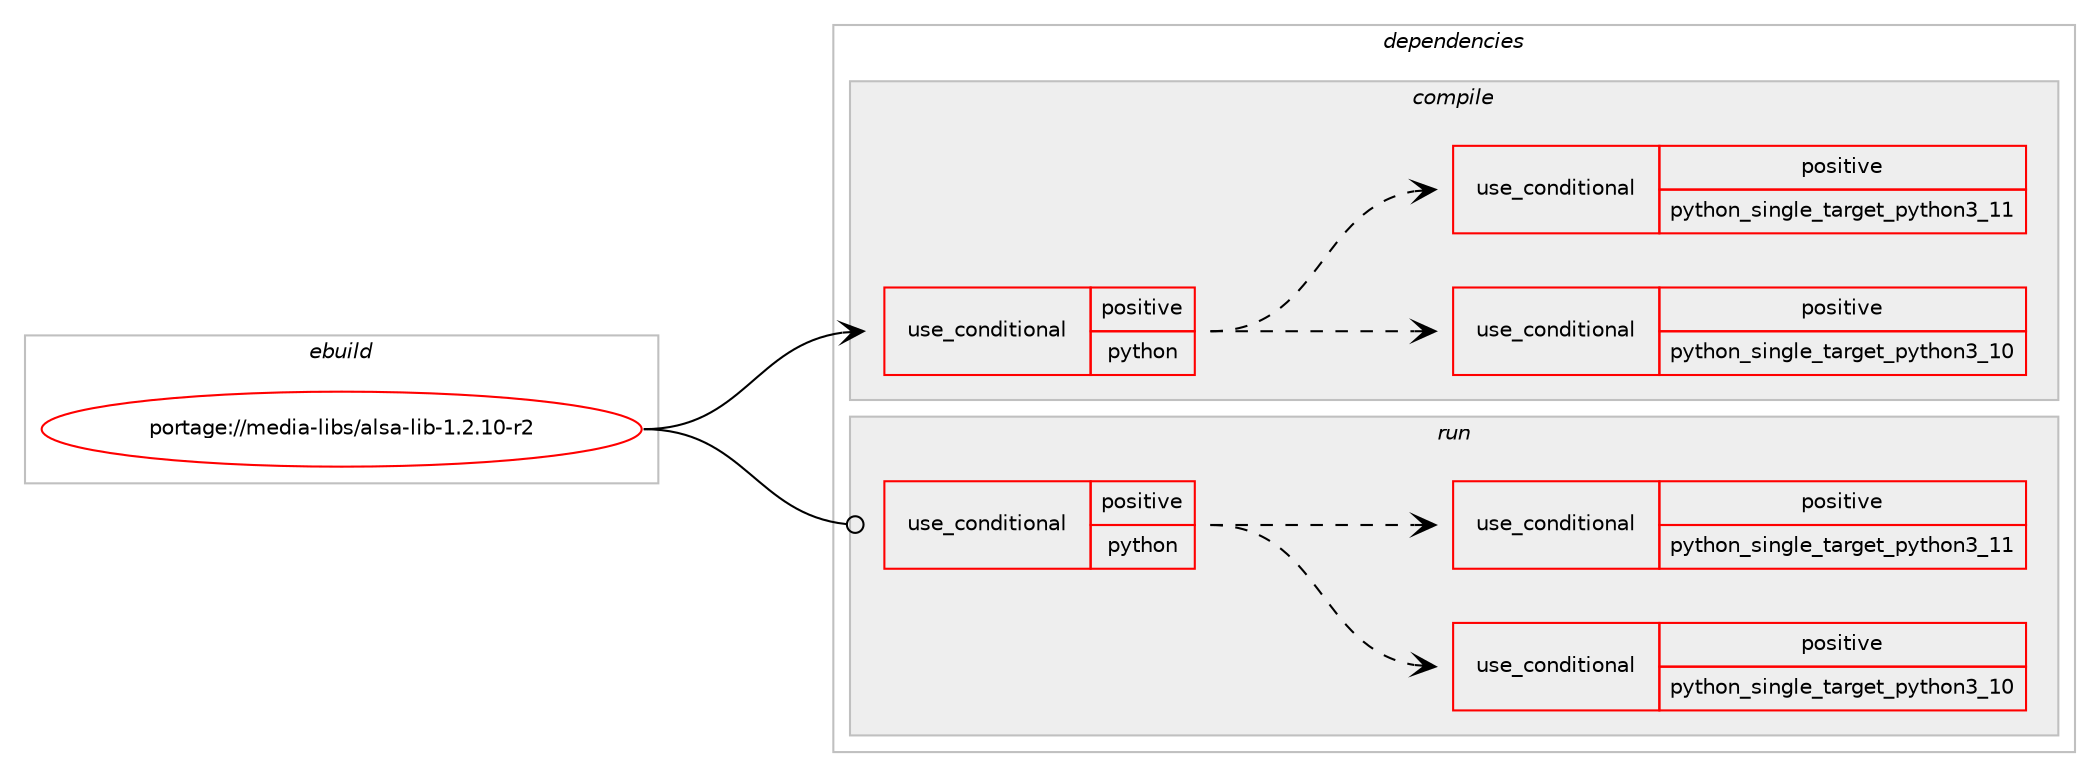 digraph prolog {

# *************
# Graph options
# *************

newrank=true;
concentrate=true;
compound=true;
graph [rankdir=LR,fontname=Helvetica,fontsize=10,ranksep=1.5];#, ranksep=2.5, nodesep=0.2];
edge  [arrowhead=vee];
node  [fontname=Helvetica,fontsize=10];

# **********
# The ebuild
# **********

subgraph cluster_leftcol {
color=gray;
rank=same;
label=<<i>ebuild</i>>;
id [label="portage://media-libs/alsa-lib-1.2.10-r2", color=red, width=4, href="../media-libs/alsa-lib-1.2.10-r2.svg"];
}

# ****************
# The dependencies
# ****************

subgraph cluster_midcol {
color=gray;
label=<<i>dependencies</i>>;
subgraph cluster_compile {
fillcolor="#eeeeee";
style=filled;
label=<<i>compile</i>>;
subgraph cond72644 {
dependency153588 [label=<<TABLE BORDER="0" CELLBORDER="1" CELLSPACING="0" CELLPADDING="4"><TR><TD ROWSPAN="3" CELLPADDING="10">use_conditional</TD></TR><TR><TD>positive</TD></TR><TR><TD>python</TD></TR></TABLE>>, shape=none, color=red];
subgraph cond72645 {
dependency153589 [label=<<TABLE BORDER="0" CELLBORDER="1" CELLSPACING="0" CELLPADDING="4"><TR><TD ROWSPAN="3" CELLPADDING="10">use_conditional</TD></TR><TR><TD>positive</TD></TR><TR><TD>python_single_target_python3_10</TD></TR></TABLE>>, shape=none, color=red];
# *** BEGIN UNKNOWN DEPENDENCY TYPE (TODO) ***
# dependency153589 -> package_dependency(portage://media-libs/alsa-lib-1.2.10-r2,install,no,dev-lang,python,none,[,,],[slot(3.10)],[])
# *** END UNKNOWN DEPENDENCY TYPE (TODO) ***

}
dependency153588:e -> dependency153589:w [weight=20,style="dashed",arrowhead="vee"];
subgraph cond72646 {
dependency153590 [label=<<TABLE BORDER="0" CELLBORDER="1" CELLSPACING="0" CELLPADDING="4"><TR><TD ROWSPAN="3" CELLPADDING="10">use_conditional</TD></TR><TR><TD>positive</TD></TR><TR><TD>python_single_target_python3_11</TD></TR></TABLE>>, shape=none, color=red];
# *** BEGIN UNKNOWN DEPENDENCY TYPE (TODO) ***
# dependency153590 -> package_dependency(portage://media-libs/alsa-lib-1.2.10-r2,install,no,dev-lang,python,none,[,,],[slot(3.11)],[])
# *** END UNKNOWN DEPENDENCY TYPE (TODO) ***

}
dependency153588:e -> dependency153590:w [weight=20,style="dashed",arrowhead="vee"];
}
id:e -> dependency153588:w [weight=20,style="solid",arrowhead="vee"];
# *** BEGIN UNKNOWN DEPENDENCY TYPE (TODO) ***
# id -> package_dependency(portage://media-libs/alsa-lib-1.2.10-r2,install,no,media-libs,alsa-topology-conf,none,[,,],[],[])
# *** END UNKNOWN DEPENDENCY TYPE (TODO) ***

# *** BEGIN UNKNOWN DEPENDENCY TYPE (TODO) ***
# id -> package_dependency(portage://media-libs/alsa-lib-1.2.10-r2,install,no,media-libs,alsa-ucm-conf,none,[,,],[],[])
# *** END UNKNOWN DEPENDENCY TYPE (TODO) ***

}
subgraph cluster_compileandrun {
fillcolor="#eeeeee";
style=filled;
label=<<i>compile and run</i>>;
}
subgraph cluster_run {
fillcolor="#eeeeee";
style=filled;
label=<<i>run</i>>;
subgraph cond72647 {
dependency153591 [label=<<TABLE BORDER="0" CELLBORDER="1" CELLSPACING="0" CELLPADDING="4"><TR><TD ROWSPAN="3" CELLPADDING="10">use_conditional</TD></TR><TR><TD>positive</TD></TR><TR><TD>python</TD></TR></TABLE>>, shape=none, color=red];
subgraph cond72648 {
dependency153592 [label=<<TABLE BORDER="0" CELLBORDER="1" CELLSPACING="0" CELLPADDING="4"><TR><TD ROWSPAN="3" CELLPADDING="10">use_conditional</TD></TR><TR><TD>positive</TD></TR><TR><TD>python_single_target_python3_10</TD></TR></TABLE>>, shape=none, color=red];
# *** BEGIN UNKNOWN DEPENDENCY TYPE (TODO) ***
# dependency153592 -> package_dependency(portage://media-libs/alsa-lib-1.2.10-r2,run,no,dev-lang,python,none,[,,],[slot(3.10)],[])
# *** END UNKNOWN DEPENDENCY TYPE (TODO) ***

}
dependency153591:e -> dependency153592:w [weight=20,style="dashed",arrowhead="vee"];
subgraph cond72649 {
dependency153593 [label=<<TABLE BORDER="0" CELLBORDER="1" CELLSPACING="0" CELLPADDING="4"><TR><TD ROWSPAN="3" CELLPADDING="10">use_conditional</TD></TR><TR><TD>positive</TD></TR><TR><TD>python_single_target_python3_11</TD></TR></TABLE>>, shape=none, color=red];
# *** BEGIN UNKNOWN DEPENDENCY TYPE (TODO) ***
# dependency153593 -> package_dependency(portage://media-libs/alsa-lib-1.2.10-r2,run,no,dev-lang,python,none,[,,],[slot(3.11)],[])
# *** END UNKNOWN DEPENDENCY TYPE (TODO) ***

}
dependency153591:e -> dependency153593:w [weight=20,style="dashed",arrowhead="vee"];
}
id:e -> dependency153591:w [weight=20,style="solid",arrowhead="odot"];
# *** BEGIN UNKNOWN DEPENDENCY TYPE (TODO) ***
# id -> package_dependency(portage://media-libs/alsa-lib-1.2.10-r2,run,no,media-libs,alsa-topology-conf,none,[,,],[],[])
# *** END UNKNOWN DEPENDENCY TYPE (TODO) ***

# *** BEGIN UNKNOWN DEPENDENCY TYPE (TODO) ***
# id -> package_dependency(portage://media-libs/alsa-lib-1.2.10-r2,run,no,media-libs,alsa-ucm-conf,none,[,,],[],[])
# *** END UNKNOWN DEPENDENCY TYPE (TODO) ***

}
}

# **************
# The candidates
# **************

subgraph cluster_choices {
rank=same;
color=gray;
label=<<i>candidates</i>>;

}

}
